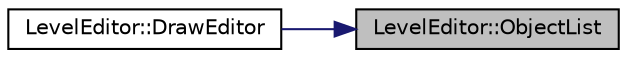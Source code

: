 digraph "LevelEditor::ObjectList"
{
 // LATEX_PDF_SIZE
  edge [fontname="Helvetica",fontsize="10",labelfontname="Helvetica",labelfontsize="10"];
  node [fontname="Helvetica",fontsize="10",shape=record];
  rankdir="RL";
  Node44 [label="LevelEditor::ObjectList",height=0.2,width=0.4,color="black", fillcolor="grey75", style="filled", fontcolor="black",tooltip="fills in the object list"];
  Node44 -> Node45 [dir="back",color="midnightblue",fontsize="10",style="solid",fontname="Helvetica"];
  Node45 [label="LevelEditor::DrawEditor",height=0.2,width=0.4,color="black", fillcolor="white", style="filled",URL="$class_level_editor.html#a4582620d8c322b6cb1d68dd32dcf5048",tooltip="Draws the editor to screen."];
}

